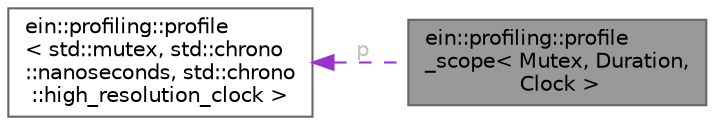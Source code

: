 digraph "ein::profiling::profile_scope&lt; Mutex, Duration, Clock &gt;"
{
 // INTERACTIVE_SVG=YES
 // LATEX_PDF_SIZE
  bgcolor="transparent";
  edge [fontname=Helvetica,fontsize=10,labelfontname=Helvetica,labelfontsize=10];
  node [fontname=Helvetica,fontsize=10,shape=box,height=0.2,width=0.4];
  rankdir="LR";
  Node1 [id="Node000001",label="ein::profiling::profile\l_scope\< Mutex, Duration,\l Clock \>",height=0.2,width=0.4,color="gray40", fillcolor="grey60", style="filled", fontcolor="black",tooltip=" "];
  Node2 -> Node1 [id="edge1_Node000001_Node000002",dir="back",color="darkorchid3",style="dashed",tooltip=" ",label=" p",fontcolor="grey" ];
  Node2 [id="Node000002",label="ein::profiling::profile\l\< std::mutex, std::chrono\l::nanoseconds, std::chrono\l::high_resolution_clock \>",height=0.2,width=0.4,color="gray40", fillcolor="white", style="filled",URL="$structein_1_1profiling_1_1profile.html",tooltip=" "];
}
